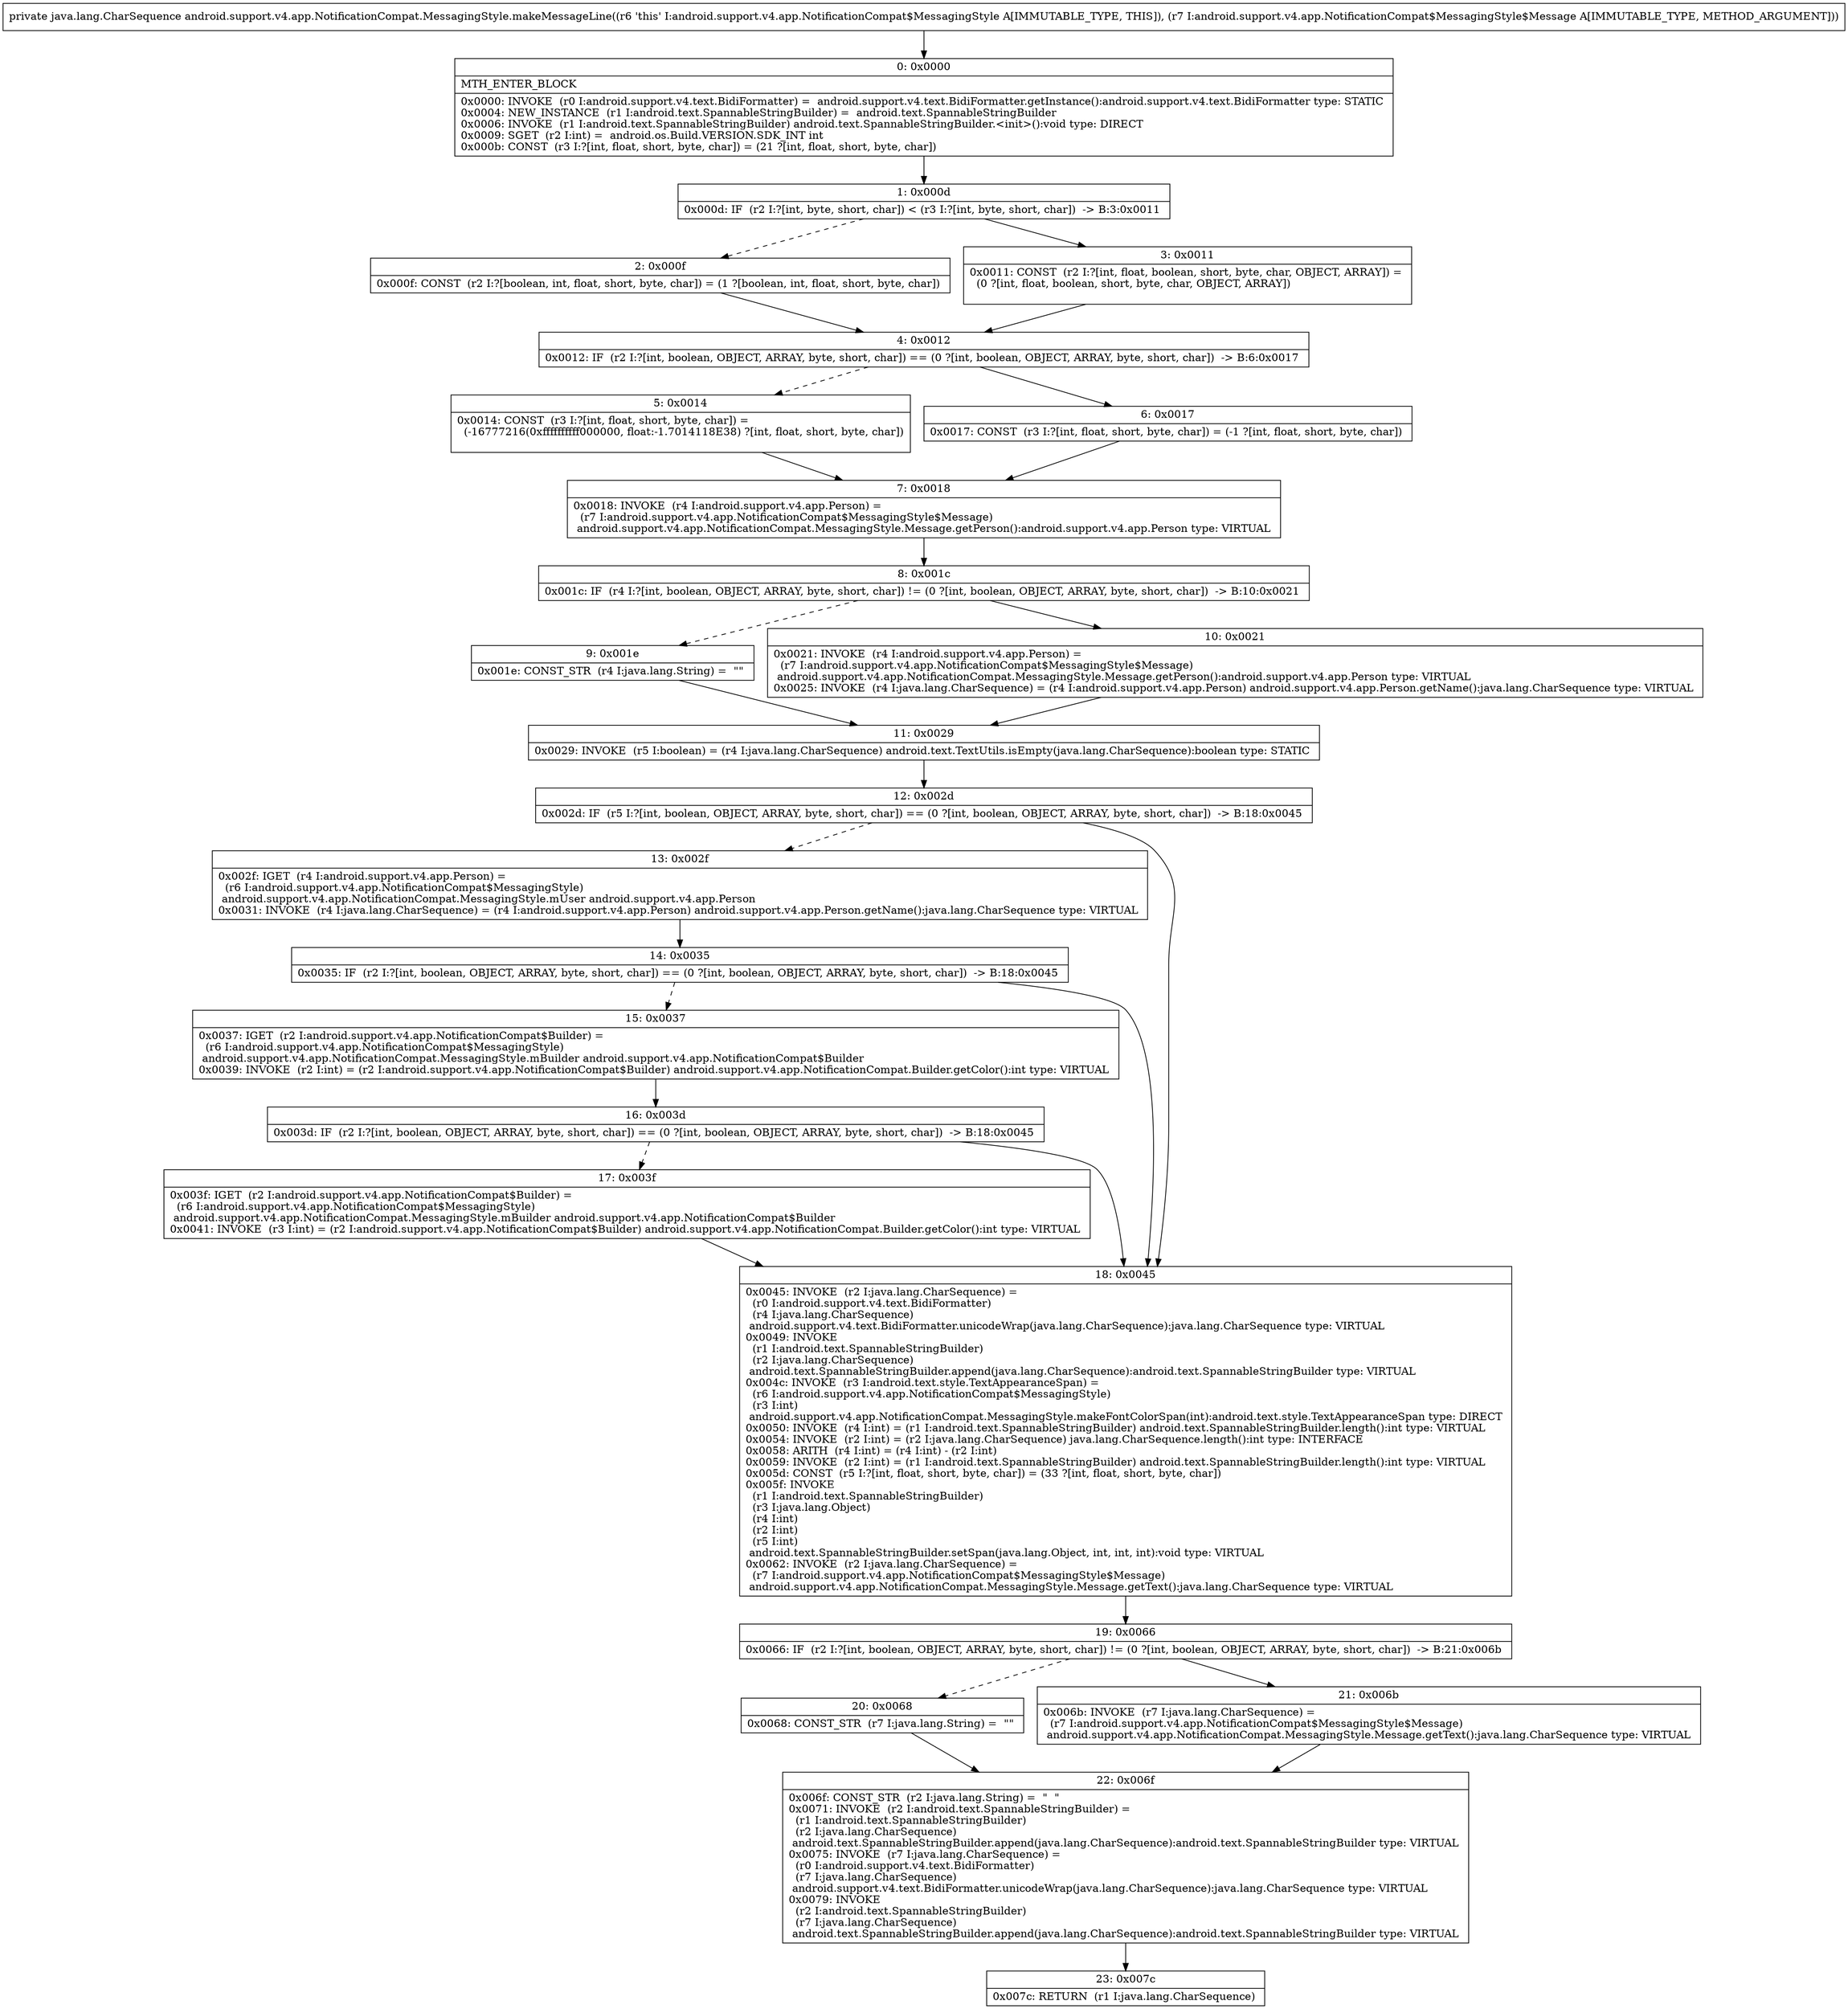 digraph "CFG forandroid.support.v4.app.NotificationCompat.MessagingStyle.makeMessageLine(Landroid\/support\/v4\/app\/NotificationCompat$MessagingStyle$Message;)Ljava\/lang\/CharSequence;" {
Node_0 [shape=record,label="{0\:\ 0x0000|MTH_ENTER_BLOCK\l|0x0000: INVOKE  (r0 I:android.support.v4.text.BidiFormatter) =  android.support.v4.text.BidiFormatter.getInstance():android.support.v4.text.BidiFormatter type: STATIC \l0x0004: NEW_INSTANCE  (r1 I:android.text.SpannableStringBuilder) =  android.text.SpannableStringBuilder \l0x0006: INVOKE  (r1 I:android.text.SpannableStringBuilder) android.text.SpannableStringBuilder.\<init\>():void type: DIRECT \l0x0009: SGET  (r2 I:int) =  android.os.Build.VERSION.SDK_INT int \l0x000b: CONST  (r3 I:?[int, float, short, byte, char]) = (21 ?[int, float, short, byte, char]) \l}"];
Node_1 [shape=record,label="{1\:\ 0x000d|0x000d: IF  (r2 I:?[int, byte, short, char]) \< (r3 I:?[int, byte, short, char])  \-\> B:3:0x0011 \l}"];
Node_2 [shape=record,label="{2\:\ 0x000f|0x000f: CONST  (r2 I:?[boolean, int, float, short, byte, char]) = (1 ?[boolean, int, float, short, byte, char]) \l}"];
Node_3 [shape=record,label="{3\:\ 0x0011|0x0011: CONST  (r2 I:?[int, float, boolean, short, byte, char, OBJECT, ARRAY]) = \l  (0 ?[int, float, boolean, short, byte, char, OBJECT, ARRAY])\l \l}"];
Node_4 [shape=record,label="{4\:\ 0x0012|0x0012: IF  (r2 I:?[int, boolean, OBJECT, ARRAY, byte, short, char]) == (0 ?[int, boolean, OBJECT, ARRAY, byte, short, char])  \-\> B:6:0x0017 \l}"];
Node_5 [shape=record,label="{5\:\ 0x0014|0x0014: CONST  (r3 I:?[int, float, short, byte, char]) = \l  (\-16777216(0xffffffffff000000, float:\-1.7014118E38) ?[int, float, short, byte, char])\l \l}"];
Node_6 [shape=record,label="{6\:\ 0x0017|0x0017: CONST  (r3 I:?[int, float, short, byte, char]) = (\-1 ?[int, float, short, byte, char]) \l}"];
Node_7 [shape=record,label="{7\:\ 0x0018|0x0018: INVOKE  (r4 I:android.support.v4.app.Person) = \l  (r7 I:android.support.v4.app.NotificationCompat$MessagingStyle$Message)\l android.support.v4.app.NotificationCompat.MessagingStyle.Message.getPerson():android.support.v4.app.Person type: VIRTUAL \l}"];
Node_8 [shape=record,label="{8\:\ 0x001c|0x001c: IF  (r4 I:?[int, boolean, OBJECT, ARRAY, byte, short, char]) != (0 ?[int, boolean, OBJECT, ARRAY, byte, short, char])  \-\> B:10:0x0021 \l}"];
Node_9 [shape=record,label="{9\:\ 0x001e|0x001e: CONST_STR  (r4 I:java.lang.String) =  \"\" \l}"];
Node_10 [shape=record,label="{10\:\ 0x0021|0x0021: INVOKE  (r4 I:android.support.v4.app.Person) = \l  (r7 I:android.support.v4.app.NotificationCompat$MessagingStyle$Message)\l android.support.v4.app.NotificationCompat.MessagingStyle.Message.getPerson():android.support.v4.app.Person type: VIRTUAL \l0x0025: INVOKE  (r4 I:java.lang.CharSequence) = (r4 I:android.support.v4.app.Person) android.support.v4.app.Person.getName():java.lang.CharSequence type: VIRTUAL \l}"];
Node_11 [shape=record,label="{11\:\ 0x0029|0x0029: INVOKE  (r5 I:boolean) = (r4 I:java.lang.CharSequence) android.text.TextUtils.isEmpty(java.lang.CharSequence):boolean type: STATIC \l}"];
Node_12 [shape=record,label="{12\:\ 0x002d|0x002d: IF  (r5 I:?[int, boolean, OBJECT, ARRAY, byte, short, char]) == (0 ?[int, boolean, OBJECT, ARRAY, byte, short, char])  \-\> B:18:0x0045 \l}"];
Node_13 [shape=record,label="{13\:\ 0x002f|0x002f: IGET  (r4 I:android.support.v4.app.Person) = \l  (r6 I:android.support.v4.app.NotificationCompat$MessagingStyle)\l android.support.v4.app.NotificationCompat.MessagingStyle.mUser android.support.v4.app.Person \l0x0031: INVOKE  (r4 I:java.lang.CharSequence) = (r4 I:android.support.v4.app.Person) android.support.v4.app.Person.getName():java.lang.CharSequence type: VIRTUAL \l}"];
Node_14 [shape=record,label="{14\:\ 0x0035|0x0035: IF  (r2 I:?[int, boolean, OBJECT, ARRAY, byte, short, char]) == (0 ?[int, boolean, OBJECT, ARRAY, byte, short, char])  \-\> B:18:0x0045 \l}"];
Node_15 [shape=record,label="{15\:\ 0x0037|0x0037: IGET  (r2 I:android.support.v4.app.NotificationCompat$Builder) = \l  (r6 I:android.support.v4.app.NotificationCompat$MessagingStyle)\l android.support.v4.app.NotificationCompat.MessagingStyle.mBuilder android.support.v4.app.NotificationCompat$Builder \l0x0039: INVOKE  (r2 I:int) = (r2 I:android.support.v4.app.NotificationCompat$Builder) android.support.v4.app.NotificationCompat.Builder.getColor():int type: VIRTUAL \l}"];
Node_16 [shape=record,label="{16\:\ 0x003d|0x003d: IF  (r2 I:?[int, boolean, OBJECT, ARRAY, byte, short, char]) == (0 ?[int, boolean, OBJECT, ARRAY, byte, short, char])  \-\> B:18:0x0045 \l}"];
Node_17 [shape=record,label="{17\:\ 0x003f|0x003f: IGET  (r2 I:android.support.v4.app.NotificationCompat$Builder) = \l  (r6 I:android.support.v4.app.NotificationCompat$MessagingStyle)\l android.support.v4.app.NotificationCompat.MessagingStyle.mBuilder android.support.v4.app.NotificationCompat$Builder \l0x0041: INVOKE  (r3 I:int) = (r2 I:android.support.v4.app.NotificationCompat$Builder) android.support.v4.app.NotificationCompat.Builder.getColor():int type: VIRTUAL \l}"];
Node_18 [shape=record,label="{18\:\ 0x0045|0x0045: INVOKE  (r2 I:java.lang.CharSequence) = \l  (r0 I:android.support.v4.text.BidiFormatter)\l  (r4 I:java.lang.CharSequence)\l android.support.v4.text.BidiFormatter.unicodeWrap(java.lang.CharSequence):java.lang.CharSequence type: VIRTUAL \l0x0049: INVOKE  \l  (r1 I:android.text.SpannableStringBuilder)\l  (r2 I:java.lang.CharSequence)\l android.text.SpannableStringBuilder.append(java.lang.CharSequence):android.text.SpannableStringBuilder type: VIRTUAL \l0x004c: INVOKE  (r3 I:android.text.style.TextAppearanceSpan) = \l  (r6 I:android.support.v4.app.NotificationCompat$MessagingStyle)\l  (r3 I:int)\l android.support.v4.app.NotificationCompat.MessagingStyle.makeFontColorSpan(int):android.text.style.TextAppearanceSpan type: DIRECT \l0x0050: INVOKE  (r4 I:int) = (r1 I:android.text.SpannableStringBuilder) android.text.SpannableStringBuilder.length():int type: VIRTUAL \l0x0054: INVOKE  (r2 I:int) = (r2 I:java.lang.CharSequence) java.lang.CharSequence.length():int type: INTERFACE \l0x0058: ARITH  (r4 I:int) = (r4 I:int) \- (r2 I:int) \l0x0059: INVOKE  (r2 I:int) = (r1 I:android.text.SpannableStringBuilder) android.text.SpannableStringBuilder.length():int type: VIRTUAL \l0x005d: CONST  (r5 I:?[int, float, short, byte, char]) = (33 ?[int, float, short, byte, char]) \l0x005f: INVOKE  \l  (r1 I:android.text.SpannableStringBuilder)\l  (r3 I:java.lang.Object)\l  (r4 I:int)\l  (r2 I:int)\l  (r5 I:int)\l android.text.SpannableStringBuilder.setSpan(java.lang.Object, int, int, int):void type: VIRTUAL \l0x0062: INVOKE  (r2 I:java.lang.CharSequence) = \l  (r7 I:android.support.v4.app.NotificationCompat$MessagingStyle$Message)\l android.support.v4.app.NotificationCompat.MessagingStyle.Message.getText():java.lang.CharSequence type: VIRTUAL \l}"];
Node_19 [shape=record,label="{19\:\ 0x0066|0x0066: IF  (r2 I:?[int, boolean, OBJECT, ARRAY, byte, short, char]) != (0 ?[int, boolean, OBJECT, ARRAY, byte, short, char])  \-\> B:21:0x006b \l}"];
Node_20 [shape=record,label="{20\:\ 0x0068|0x0068: CONST_STR  (r7 I:java.lang.String) =  \"\" \l}"];
Node_21 [shape=record,label="{21\:\ 0x006b|0x006b: INVOKE  (r7 I:java.lang.CharSequence) = \l  (r7 I:android.support.v4.app.NotificationCompat$MessagingStyle$Message)\l android.support.v4.app.NotificationCompat.MessagingStyle.Message.getText():java.lang.CharSequence type: VIRTUAL \l}"];
Node_22 [shape=record,label="{22\:\ 0x006f|0x006f: CONST_STR  (r2 I:java.lang.String) =  \"  \" \l0x0071: INVOKE  (r2 I:android.text.SpannableStringBuilder) = \l  (r1 I:android.text.SpannableStringBuilder)\l  (r2 I:java.lang.CharSequence)\l android.text.SpannableStringBuilder.append(java.lang.CharSequence):android.text.SpannableStringBuilder type: VIRTUAL \l0x0075: INVOKE  (r7 I:java.lang.CharSequence) = \l  (r0 I:android.support.v4.text.BidiFormatter)\l  (r7 I:java.lang.CharSequence)\l android.support.v4.text.BidiFormatter.unicodeWrap(java.lang.CharSequence):java.lang.CharSequence type: VIRTUAL \l0x0079: INVOKE  \l  (r2 I:android.text.SpannableStringBuilder)\l  (r7 I:java.lang.CharSequence)\l android.text.SpannableStringBuilder.append(java.lang.CharSequence):android.text.SpannableStringBuilder type: VIRTUAL \l}"];
Node_23 [shape=record,label="{23\:\ 0x007c|0x007c: RETURN  (r1 I:java.lang.CharSequence) \l}"];
MethodNode[shape=record,label="{private java.lang.CharSequence android.support.v4.app.NotificationCompat.MessagingStyle.makeMessageLine((r6 'this' I:android.support.v4.app.NotificationCompat$MessagingStyle A[IMMUTABLE_TYPE, THIS]), (r7 I:android.support.v4.app.NotificationCompat$MessagingStyle$Message A[IMMUTABLE_TYPE, METHOD_ARGUMENT])) }"];
MethodNode -> Node_0;
Node_0 -> Node_1;
Node_1 -> Node_2[style=dashed];
Node_1 -> Node_3;
Node_2 -> Node_4;
Node_3 -> Node_4;
Node_4 -> Node_5[style=dashed];
Node_4 -> Node_6;
Node_5 -> Node_7;
Node_6 -> Node_7;
Node_7 -> Node_8;
Node_8 -> Node_9[style=dashed];
Node_8 -> Node_10;
Node_9 -> Node_11;
Node_10 -> Node_11;
Node_11 -> Node_12;
Node_12 -> Node_13[style=dashed];
Node_12 -> Node_18;
Node_13 -> Node_14;
Node_14 -> Node_15[style=dashed];
Node_14 -> Node_18;
Node_15 -> Node_16;
Node_16 -> Node_17[style=dashed];
Node_16 -> Node_18;
Node_17 -> Node_18;
Node_18 -> Node_19;
Node_19 -> Node_20[style=dashed];
Node_19 -> Node_21;
Node_20 -> Node_22;
Node_21 -> Node_22;
Node_22 -> Node_23;
}

